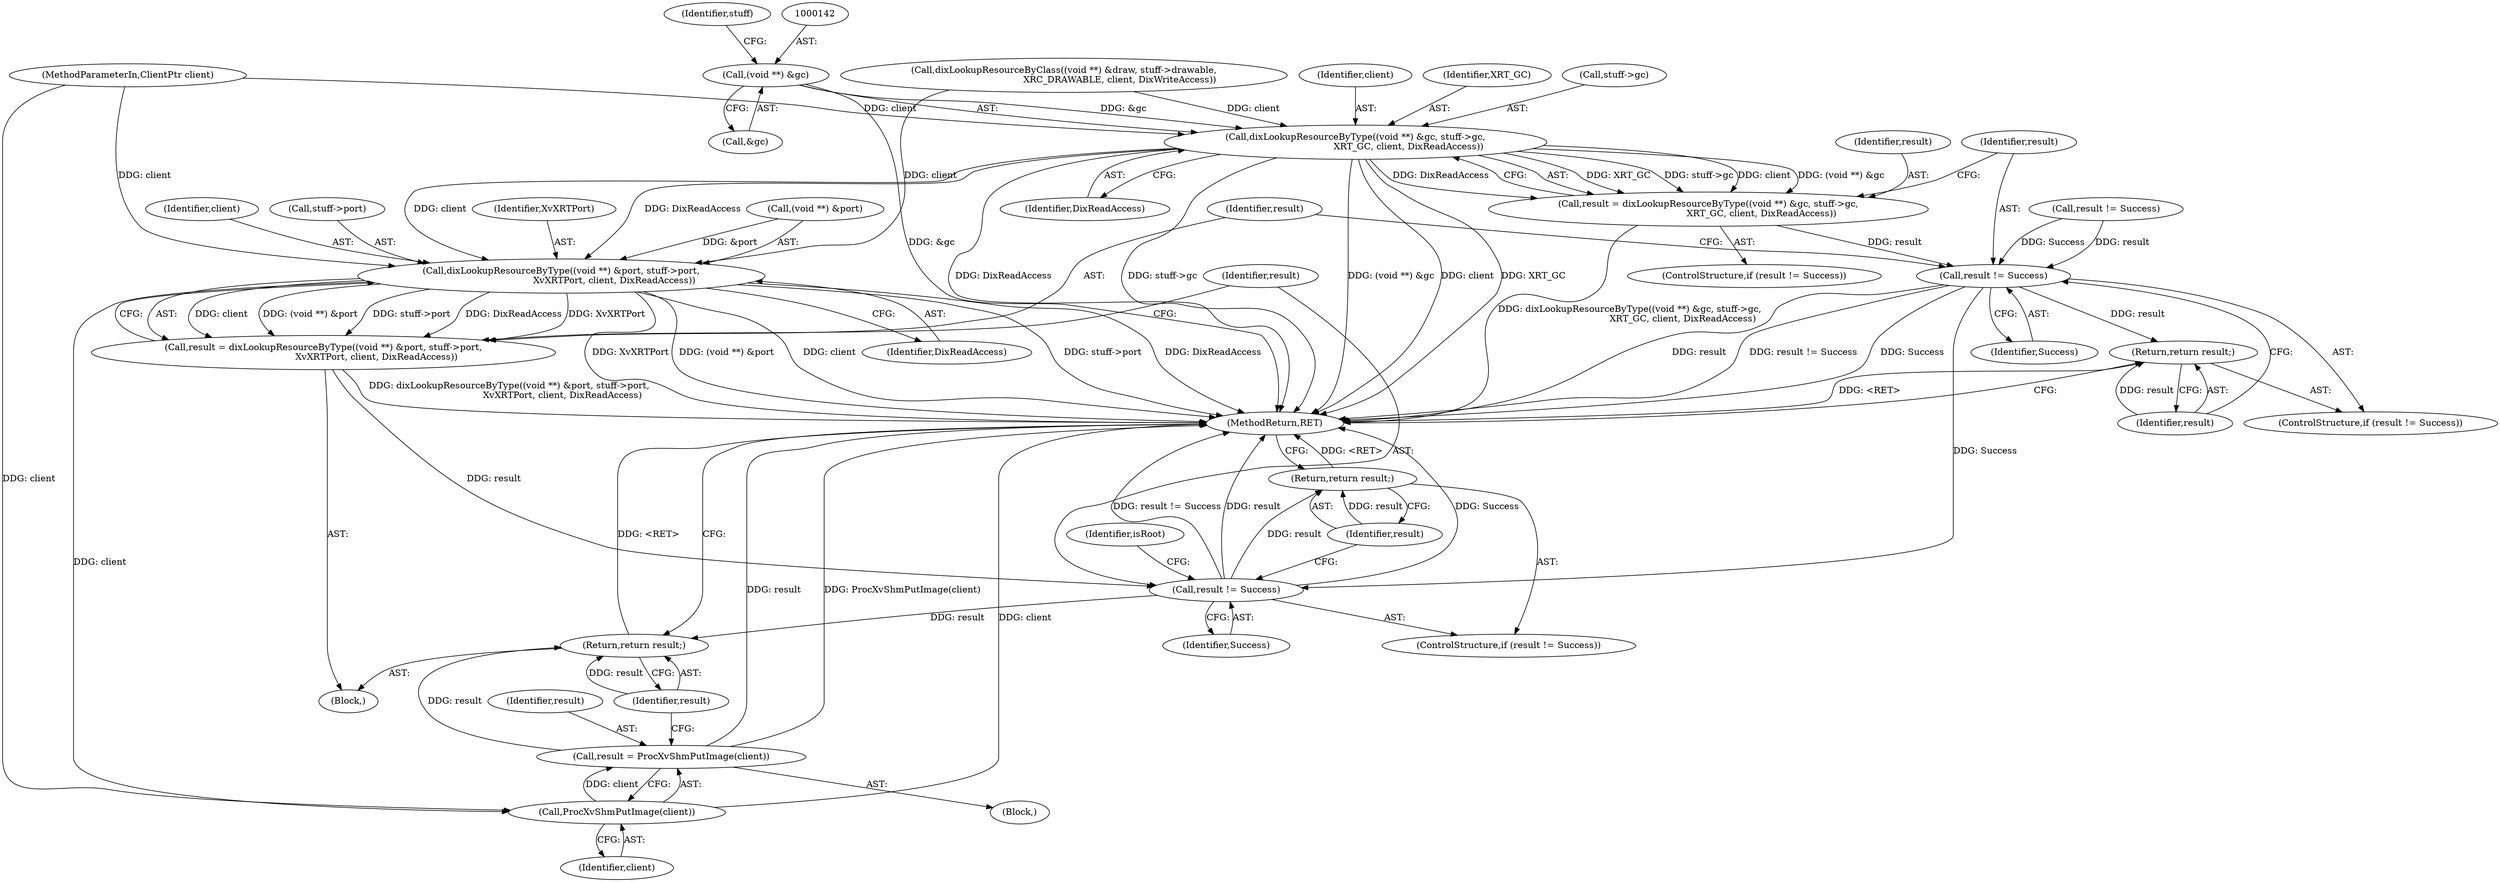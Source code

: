 digraph "0_xserver_cad5a1050b7184d828aef9c1dd151c3ab649d37e_3@pointer" {
"1000141" [label="(Call,(void **) &gc)"];
"1000140" [label="(Call,dixLookupResourceByType((void **) &gc, stuff->gc,\n                                     XRT_GC, client, DixReadAccess))"];
"1000138" [label="(Call,result = dixLookupResourceByType((void **) &gc, stuff->gc,\n                                     XRT_GC, client, DixReadAccess))"];
"1000152" [label="(Call,result != Success)"];
"1000155" [label="(Return,return result;)"];
"1000171" [label="(Call,result != Success)"];
"1000174" [label="(Return,return result;)"];
"1000294" [label="(Return,return result;)"];
"1000159" [label="(Call,dixLookupResourceByType((void **) &port, stuff->port,\n                                     XvXRTPort, client, DixReadAccess))"];
"1000157" [label="(Call,result = dixLookupResourceByType((void **) &port, stuff->port,\n                                     XvXRTPort, client, DixReadAccess))"];
"1000292" [label="(Call,ProcXvShmPutImage(client))"];
"1000290" [label="(Call,result = ProcXvShmPutImage(client))"];
"1000151" [label="(ControlStructure,if (result != Success))"];
"1000150" [label="(Identifier,DixReadAccess)"];
"1000296" [label="(MethodReturn,RET)"];
"1000155" [label="(Return,return result;)"];
"1000143" [label="(Call,&gc)"];
"1000154" [label="(Identifier,Success)"];
"1000175" [label="(Identifier,result)"];
"1000141" [label="(Call,(void **) &gc)"];
"1000295" [label="(Identifier,result)"];
"1000169" [label="(Identifier,DixReadAccess)"];
"1000160" [label="(Call,(void **) &port)"];
"1000159" [label="(Call,dixLookupResourceByType((void **) &port, stuff->port,\n                                     XvXRTPort, client, DixReadAccess))"];
"1000210" [label="(Block,)"];
"1000139" [label="(Identifier,result)"];
"1000177" [label="(Identifier,isRoot)"];
"1000140" [label="(Call,dixLookupResourceByType((void **) &gc, stuff->gc,\n                                     XRT_GC, client, DixReadAccess))"];
"1000134" [label="(ControlStructure,if (result != Success))"];
"1000153" [label="(Identifier,result)"];
"1000102" [label="(Block,)"];
"1000135" [label="(Call,result != Success)"];
"1000174" [label="(Return,return result;)"];
"1000171" [label="(Call,result != Success)"];
"1000292" [label="(Call,ProcXvShmPutImage(client))"];
"1000156" [label="(Identifier,result)"];
"1000157" [label="(Call,result = dixLookupResourceByType((void **) &port, stuff->port,\n                                     XvXRTPort, client, DixReadAccess))"];
"1000173" [label="(Identifier,Success)"];
"1000167" [label="(Identifier,XvXRTPort)"];
"1000138" [label="(Call,result = dixLookupResourceByType((void **) &gc, stuff->gc,\n                                     XRT_GC, client, DixReadAccess))"];
"1000101" [label="(MethodParameterIn,ClientPtr client)"];
"1000145" [label="(Call,stuff->gc)"];
"1000152" [label="(Call,result != Success)"];
"1000170" [label="(ControlStructure,if (result != Success))"];
"1000123" [label="(Call,dixLookupResourceByClass((void **) &draw, stuff->drawable,\n                                       XRC_DRAWABLE, client, DixWriteAccess))"];
"1000149" [label="(Identifier,client)"];
"1000291" [label="(Identifier,result)"];
"1000158" [label="(Identifier,result)"];
"1000293" [label="(Identifier,client)"];
"1000290" [label="(Call,result = ProcXvShmPutImage(client))"];
"1000168" [label="(Identifier,client)"];
"1000294" [label="(Return,return result;)"];
"1000146" [label="(Identifier,stuff)"];
"1000148" [label="(Identifier,XRT_GC)"];
"1000164" [label="(Call,stuff->port)"];
"1000172" [label="(Identifier,result)"];
"1000141" -> "1000140"  [label="AST: "];
"1000141" -> "1000143"  [label="CFG: "];
"1000142" -> "1000141"  [label="AST: "];
"1000143" -> "1000141"  [label="AST: "];
"1000146" -> "1000141"  [label="CFG: "];
"1000141" -> "1000296"  [label="DDG: &gc"];
"1000141" -> "1000140"  [label="DDG: &gc"];
"1000140" -> "1000138"  [label="AST: "];
"1000140" -> "1000150"  [label="CFG: "];
"1000145" -> "1000140"  [label="AST: "];
"1000148" -> "1000140"  [label="AST: "];
"1000149" -> "1000140"  [label="AST: "];
"1000150" -> "1000140"  [label="AST: "];
"1000138" -> "1000140"  [label="CFG: "];
"1000140" -> "1000296"  [label="DDG: (void **) &gc"];
"1000140" -> "1000296"  [label="DDG: client"];
"1000140" -> "1000296"  [label="DDG: XRT_GC"];
"1000140" -> "1000296"  [label="DDG: stuff->gc"];
"1000140" -> "1000296"  [label="DDG: DixReadAccess"];
"1000140" -> "1000138"  [label="DDG: XRT_GC"];
"1000140" -> "1000138"  [label="DDG: stuff->gc"];
"1000140" -> "1000138"  [label="DDG: client"];
"1000140" -> "1000138"  [label="DDG: (void **) &gc"];
"1000140" -> "1000138"  [label="DDG: DixReadAccess"];
"1000123" -> "1000140"  [label="DDG: client"];
"1000101" -> "1000140"  [label="DDG: client"];
"1000140" -> "1000159"  [label="DDG: client"];
"1000140" -> "1000159"  [label="DDG: DixReadAccess"];
"1000138" -> "1000134"  [label="AST: "];
"1000139" -> "1000138"  [label="AST: "];
"1000153" -> "1000138"  [label="CFG: "];
"1000138" -> "1000296"  [label="DDG: dixLookupResourceByType((void **) &gc, stuff->gc,\n                                     XRT_GC, client, DixReadAccess)"];
"1000138" -> "1000152"  [label="DDG: result"];
"1000152" -> "1000151"  [label="AST: "];
"1000152" -> "1000154"  [label="CFG: "];
"1000153" -> "1000152"  [label="AST: "];
"1000154" -> "1000152"  [label="AST: "];
"1000156" -> "1000152"  [label="CFG: "];
"1000158" -> "1000152"  [label="CFG: "];
"1000152" -> "1000296"  [label="DDG: result"];
"1000152" -> "1000296"  [label="DDG: result != Success"];
"1000152" -> "1000296"  [label="DDG: Success"];
"1000135" -> "1000152"  [label="DDG: result"];
"1000135" -> "1000152"  [label="DDG: Success"];
"1000152" -> "1000155"  [label="DDG: result"];
"1000152" -> "1000171"  [label="DDG: Success"];
"1000155" -> "1000151"  [label="AST: "];
"1000155" -> "1000156"  [label="CFG: "];
"1000156" -> "1000155"  [label="AST: "];
"1000296" -> "1000155"  [label="CFG: "];
"1000155" -> "1000296"  [label="DDG: <RET>"];
"1000156" -> "1000155"  [label="DDG: result"];
"1000171" -> "1000170"  [label="AST: "];
"1000171" -> "1000173"  [label="CFG: "];
"1000172" -> "1000171"  [label="AST: "];
"1000173" -> "1000171"  [label="AST: "];
"1000175" -> "1000171"  [label="CFG: "];
"1000177" -> "1000171"  [label="CFG: "];
"1000171" -> "1000296"  [label="DDG: result"];
"1000171" -> "1000296"  [label="DDG: Success"];
"1000171" -> "1000296"  [label="DDG: result != Success"];
"1000157" -> "1000171"  [label="DDG: result"];
"1000171" -> "1000174"  [label="DDG: result"];
"1000171" -> "1000294"  [label="DDG: result"];
"1000174" -> "1000170"  [label="AST: "];
"1000174" -> "1000175"  [label="CFG: "];
"1000175" -> "1000174"  [label="AST: "];
"1000296" -> "1000174"  [label="CFG: "];
"1000174" -> "1000296"  [label="DDG: <RET>"];
"1000175" -> "1000174"  [label="DDG: result"];
"1000294" -> "1000102"  [label="AST: "];
"1000294" -> "1000295"  [label="CFG: "];
"1000295" -> "1000294"  [label="AST: "];
"1000296" -> "1000294"  [label="CFG: "];
"1000294" -> "1000296"  [label="DDG: <RET>"];
"1000295" -> "1000294"  [label="DDG: result"];
"1000290" -> "1000294"  [label="DDG: result"];
"1000159" -> "1000157"  [label="AST: "];
"1000159" -> "1000169"  [label="CFG: "];
"1000160" -> "1000159"  [label="AST: "];
"1000164" -> "1000159"  [label="AST: "];
"1000167" -> "1000159"  [label="AST: "];
"1000168" -> "1000159"  [label="AST: "];
"1000169" -> "1000159"  [label="AST: "];
"1000157" -> "1000159"  [label="CFG: "];
"1000159" -> "1000296"  [label="DDG: client"];
"1000159" -> "1000296"  [label="DDG: stuff->port"];
"1000159" -> "1000296"  [label="DDG: DixReadAccess"];
"1000159" -> "1000296"  [label="DDG: (void **) &port"];
"1000159" -> "1000296"  [label="DDG: XvXRTPort"];
"1000159" -> "1000157"  [label="DDG: client"];
"1000159" -> "1000157"  [label="DDG: (void **) &port"];
"1000159" -> "1000157"  [label="DDG: stuff->port"];
"1000159" -> "1000157"  [label="DDG: DixReadAccess"];
"1000159" -> "1000157"  [label="DDG: XvXRTPort"];
"1000160" -> "1000159"  [label="DDG: &port"];
"1000123" -> "1000159"  [label="DDG: client"];
"1000101" -> "1000159"  [label="DDG: client"];
"1000159" -> "1000292"  [label="DDG: client"];
"1000157" -> "1000102"  [label="AST: "];
"1000158" -> "1000157"  [label="AST: "];
"1000172" -> "1000157"  [label="CFG: "];
"1000157" -> "1000296"  [label="DDG: dixLookupResourceByType((void **) &port, stuff->port,\n                                     XvXRTPort, client, DixReadAccess)"];
"1000292" -> "1000290"  [label="AST: "];
"1000292" -> "1000293"  [label="CFG: "];
"1000293" -> "1000292"  [label="AST: "];
"1000290" -> "1000292"  [label="CFG: "];
"1000292" -> "1000296"  [label="DDG: client"];
"1000292" -> "1000290"  [label="DDG: client"];
"1000101" -> "1000292"  [label="DDG: client"];
"1000290" -> "1000210"  [label="AST: "];
"1000291" -> "1000290"  [label="AST: "];
"1000295" -> "1000290"  [label="CFG: "];
"1000290" -> "1000296"  [label="DDG: result"];
"1000290" -> "1000296"  [label="DDG: ProcXvShmPutImage(client)"];
}
